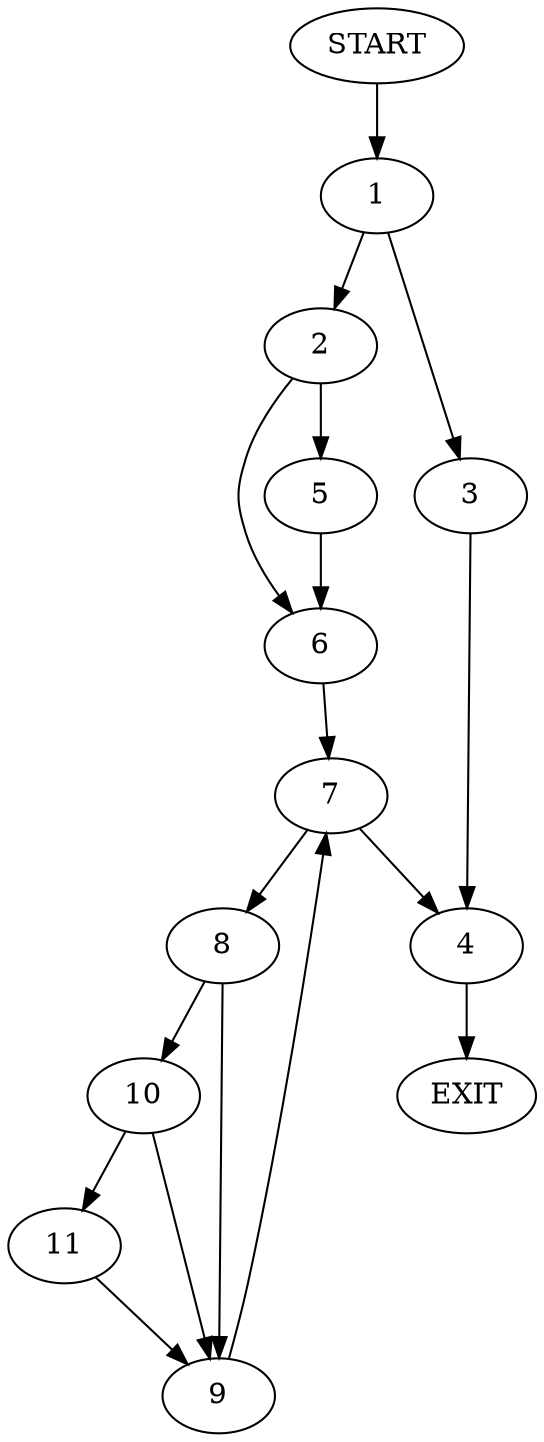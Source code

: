 digraph {
0 [label="START"]
12 [label="EXIT"]
0 -> 1
1 -> 2
1 -> 3
3 -> 4
2 -> 5
2 -> 6
4 -> 12
5 -> 6
6 -> 7
7 -> 8
7 -> 4
8 -> 9
8 -> 10
10 -> 9
10 -> 11
9 -> 7
11 -> 9
}
